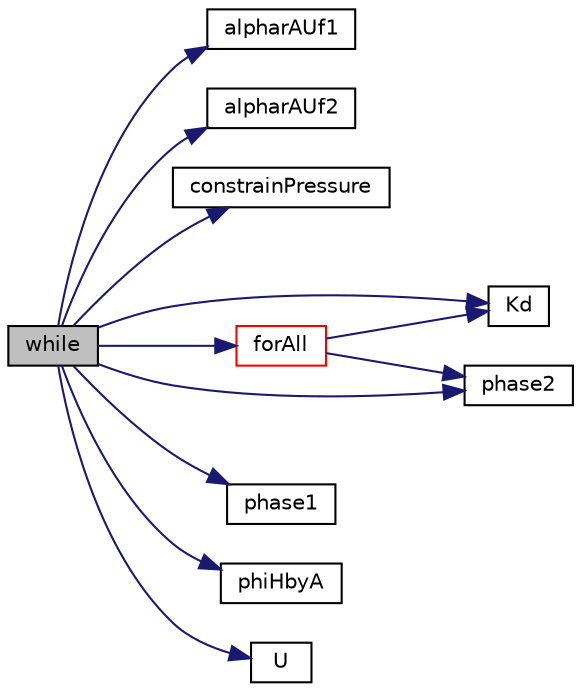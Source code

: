digraph "while"
{
  bgcolor="transparent";
  edge [fontname="Helvetica",fontsize="10",labelfontname="Helvetica",labelfontsize="10"];
  node [fontname="Helvetica",fontsize="10",shape=record];
  rankdir="LR";
  Node0 [label="while",height=0.2,width=0.4,color="black", fillcolor="grey75", style="filled", fontcolor="black"];
  Node0 -> Node1 [color="midnightblue",fontsize="10",style="solid",fontname="Helvetica"];
  Node1 [label="alpharAUf1",height=0.2,width=0.4,color="black",URL="$a00872.html#a3bb4e48b3e5634750d2cdacf7b0bf952"];
  Node0 -> Node2 [color="midnightblue",fontsize="10",style="solid",fontname="Helvetica"];
  Node2 [label="alpharAUf2",height=0.2,width=0.4,color="black",URL="$a00872.html#a858c1e77dbff1ea7ec5ff23a310f42f0"];
  Node0 -> Node3 [color="midnightblue",fontsize="10",style="solid",fontname="Helvetica"];
  Node3 [label="constrainPressure",height=0.2,width=0.4,color="black",URL="$a03804.html#a797aefb4095dcdddbfb2b67948fc3cbc"];
  Node0 -> Node4 [color="midnightblue",fontsize="10",style="solid",fontname="Helvetica"];
  Node4 [label="forAll",height=0.2,width=0.4,color="red",URL="$a01697.html#a661071c857206cff08f25e78275fc863"];
  Node4 -> Node11 [color="midnightblue",fontsize="10",style="solid",fontname="Helvetica"];
  Node11 [label="Kd",height=0.2,width=0.4,color="black",URL="$a01697.html#a645492e95ce891a551ade0213e25215e"];
  Node4 -> Node13 [color="midnightblue",fontsize="10",style="solid",fontname="Helvetica"];
  Node13 [label="phase2",height=0.2,width=0.4,color="black",URL="$a03378.html#a9c61d7fb438f8faa87738283bae8e124"];
  Node0 -> Node11 [color="midnightblue",fontsize="10",style="solid",fontname="Helvetica"];
  Node0 -> Node15 [color="midnightblue",fontsize="10",style="solid",fontname="Helvetica"];
  Node15 [label="phase1",height=0.2,width=0.4,color="black",URL="$a03378.html#a32e2d983b3ddd85ca4b7cd24dce59ce3"];
  Node0 -> Node13 [color="midnightblue",fontsize="10",style="solid",fontname="Helvetica"];
  Node0 -> Node16 [color="midnightblue",fontsize="10",style="solid",fontname="Helvetica"];
  Node16 [label="phiHbyA",height=0.2,width=0.4,color="black",URL="$a03804.html#ac020713ebafdc80df21d77cf2af42d29"];
  Node0 -> Node17 [color="midnightblue",fontsize="10",style="solid",fontname="Helvetica"];
  Node17 [label="U",height=0.2,width=0.4,color="black",URL="$a03372.html#a626d424d391c0821fa35bfe3c3f61022"];
}
